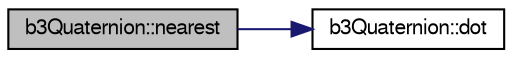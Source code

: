 digraph G
{
  bgcolor="transparent";
  edge [fontname="FreeSans",fontsize=10,labelfontname="FreeSans",labelfontsize=10];
  node [fontname="FreeSans",fontsize=10,shape=record];
  rankdir=LR;
  Node1 [label="b3Quaternion::nearest",height=0.2,width=0.4,color="black", fillcolor="grey75", style="filled" fontcolor="black"];
  Node1 -> Node2 [color="midnightblue",fontsize=10,style="solid"];
  Node2 [label="b3Quaternion::dot",height=0.2,width=0.4,color="black",URL="$classb3_quaternion.html#747537c86fc2d63a6fc43db811952634",tooltip="Return the dot product between this quaternion and another."];
}
